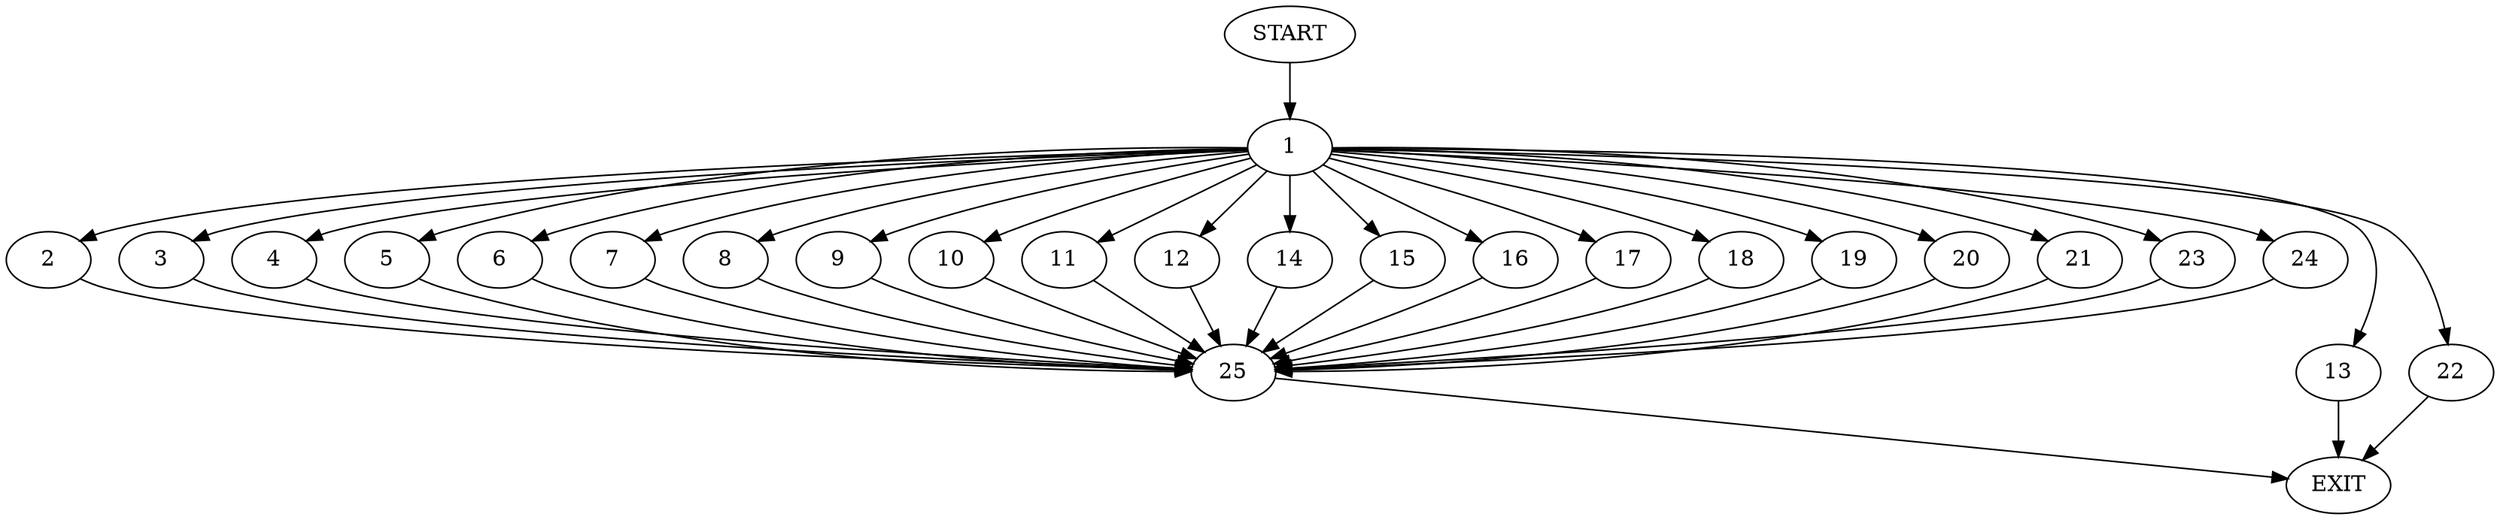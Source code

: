 digraph {
0 [label="START"]
26 [label="EXIT"]
0 -> 1
1 -> 2
1 -> 3
1 -> 4
1 -> 5
1 -> 6
1 -> 7
1 -> 8
1 -> 9
1 -> 10
1 -> 11
1 -> 12
1 -> 13
1 -> 14
1 -> 15
1 -> 16
1 -> 17
1 -> 18
1 -> 19
1 -> 20
1 -> 21
1 -> 22
1 -> 23
1 -> 24
11 -> 25
16 -> 25
22 -> 26
23 -> 25
21 -> 25
7 -> 25
3 -> 25
12 -> 25
14 -> 25
2 -> 25
8 -> 25
15 -> 25
6 -> 25
24 -> 25
4 -> 25
18 -> 25
13 -> 26
5 -> 25
19 -> 25
9 -> 25
20 -> 25
10 -> 25
17 -> 25
25 -> 26
}
